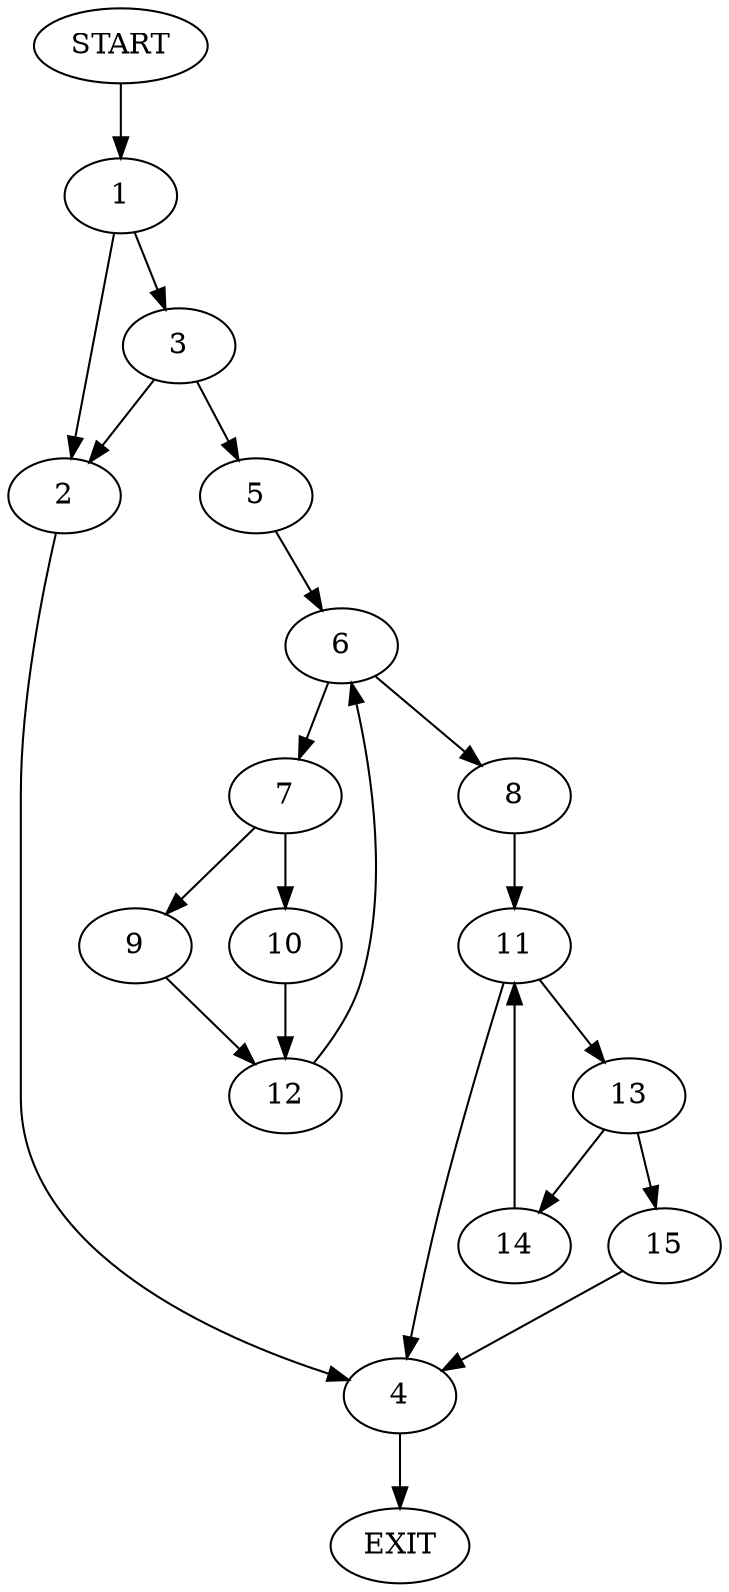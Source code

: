 digraph {
0 [label="START"];
1;
2;
3;
4;
5;
6;
7;
8;
9;
10;
11;
12;
13;
14;
15;
16 [label="EXIT"];
0 -> 1;
1 -> 2;
1 -> 3;
2 -> 4;
3 -> 2;
3 -> 5;
5 -> 6;
4 -> 16;
6 -> 7;
6 -> 8;
7 -> 9;
7 -> 10;
8 -> 11;
10 -> 12;
9 -> 12;
12 -> 6;
11 -> 4;
11 -> 13;
13 -> 14;
13 -> 15;
15 -> 4;
14 -> 11;
}
